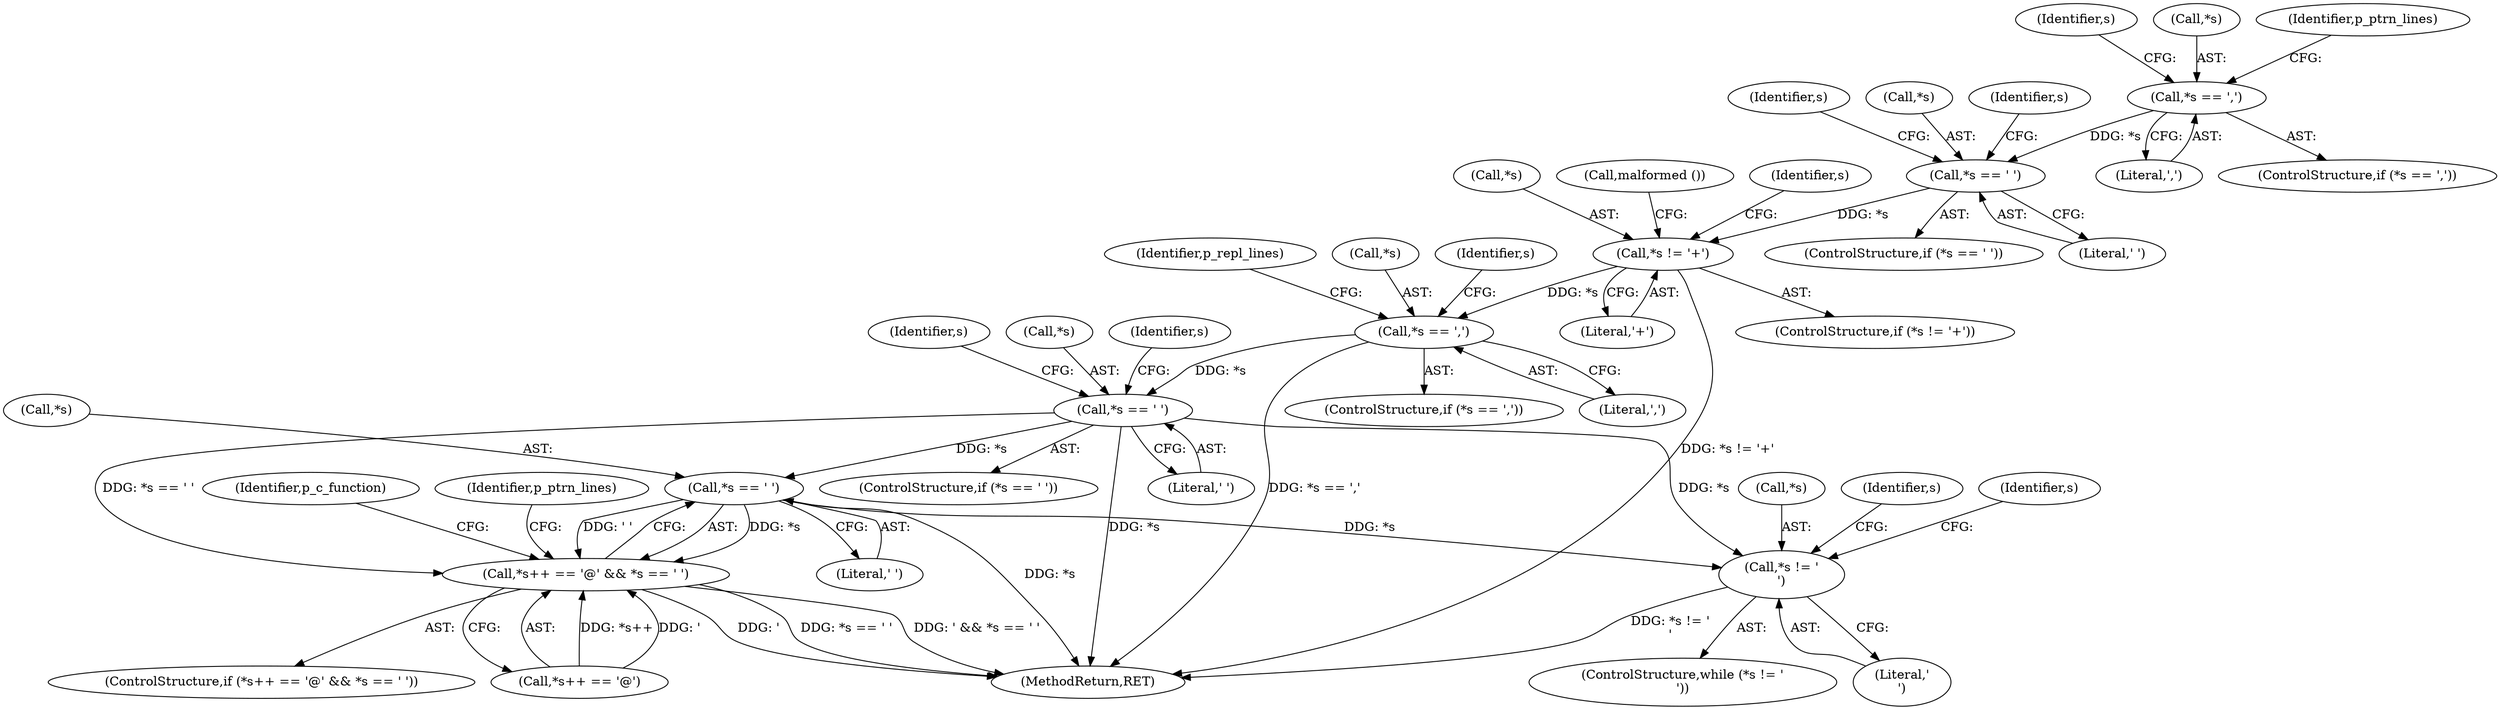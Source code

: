 digraph "0_savannah_0c08d7a902c6fdd49b704623a12d8d672ef18944@pointer" {
"1001691" [label="(Call,*s == ' ')"];
"1001671" [label="(Call,*s == ' ')"];
"1001647" [label="(Call,*s == ',')"];
"1001633" [label="(Call,*s != '+')"];
"1001626" [label="(Call,*s == ' ')"];
"1001602" [label="(Call,*s == ',')"];
"1001685" [label="(Call,*s++ == '@' && *s == ' ')"];
"1001700" [label="(Call,*s != '\n')"];
"1001607" [label="(Identifier,s)"];
"1001703" [label="(Literal,'\n')"];
"1001650" [label="(Literal,',')"];
"1002772" [label="(MethodReturn,RET)"];
"1001629" [label="(Literal,' ')"];
"1001700" [label="(Call,*s != '\n')"];
"1001672" [label="(Call,*s)"];
"1001634" [label="(Call,*s)"];
"1001602" [label="(Call,*s == ',')"];
"1001661" [label="(Identifier,p_repl_lines)"];
"1001631" [label="(Identifier,s)"];
"1001603" [label="(Call,*s)"];
"1001626" [label="(Call,*s == ' ')"];
"1001676" [label="(Identifier,s)"];
"1001632" [label="(ControlStructure,if (*s != '+'))"];
"1001699" [label="(ControlStructure,while (*s != '\n'))"];
"1001646" [label="(ControlStructure,if (*s == ','))"];
"1001601" [label="(ControlStructure,if (*s == ','))"];
"1001627" [label="(Call,*s)"];
"1001684" [label="(ControlStructure,if (*s++ == '@' && *s == ' '))"];
"1001671" [label="(Call,*s == ' ')"];
"1001691" [label="(Call,*s == ' ')"];
"1001685" [label="(Call,*s++ == '@' && *s == ' ')"];
"1001681" [label="(Identifier,s)"];
"1001722" [label="(Identifier,p_ptrn_lines)"];
"1001694" [label="(Literal,' ')"];
"1001697" [label="(Identifier,p_c_function)"];
"1001647" [label="(Call,*s == ',')"];
"1001648" [label="(Call,*s)"];
"1001635" [label="(Identifier,s)"];
"1001652" [label="(Identifier,s)"];
"1001692" [label="(Call,*s)"];
"1001616" [label="(Identifier,p_ptrn_lines)"];
"1001636" [label="(Literal,'+')"];
"1001705" [label="(Identifier,s)"];
"1001708" [label="(Identifier,s)"];
"1001637" [label="(Call,malformed ())"];
"1001686" [label="(Call,*s++ == '@')"];
"1001701" [label="(Call,*s)"];
"1001633" [label="(Call,*s != '+')"];
"1001639" [label="(Identifier,s)"];
"1001605" [label="(Literal,',')"];
"1001670" [label="(ControlStructure,if (*s == ' '))"];
"1001625" [label="(ControlStructure,if (*s == ' '))"];
"1001674" [label="(Literal,' ')"];
"1001691" -> "1001685"  [label="AST: "];
"1001691" -> "1001694"  [label="CFG: "];
"1001692" -> "1001691"  [label="AST: "];
"1001694" -> "1001691"  [label="AST: "];
"1001685" -> "1001691"  [label="CFG: "];
"1001691" -> "1002772"  [label="DDG: *s"];
"1001691" -> "1001685"  [label="DDG: *s"];
"1001691" -> "1001685"  [label="DDG: ' '"];
"1001671" -> "1001691"  [label="DDG: *s"];
"1001691" -> "1001700"  [label="DDG: *s"];
"1001671" -> "1001670"  [label="AST: "];
"1001671" -> "1001674"  [label="CFG: "];
"1001672" -> "1001671"  [label="AST: "];
"1001674" -> "1001671"  [label="AST: "];
"1001676" -> "1001671"  [label="CFG: "];
"1001681" -> "1001671"  [label="CFG: "];
"1001671" -> "1002772"  [label="DDG: *s"];
"1001647" -> "1001671"  [label="DDG: *s"];
"1001671" -> "1001685"  [label="DDG: *s == ' '"];
"1001671" -> "1001700"  [label="DDG: *s"];
"1001647" -> "1001646"  [label="AST: "];
"1001647" -> "1001650"  [label="CFG: "];
"1001648" -> "1001647"  [label="AST: "];
"1001650" -> "1001647"  [label="AST: "];
"1001652" -> "1001647"  [label="CFG: "];
"1001661" -> "1001647"  [label="CFG: "];
"1001647" -> "1002772"  [label="DDG: *s == ','"];
"1001633" -> "1001647"  [label="DDG: *s"];
"1001633" -> "1001632"  [label="AST: "];
"1001633" -> "1001636"  [label="CFG: "];
"1001634" -> "1001633"  [label="AST: "];
"1001636" -> "1001633"  [label="AST: "];
"1001637" -> "1001633"  [label="CFG: "];
"1001639" -> "1001633"  [label="CFG: "];
"1001633" -> "1002772"  [label="DDG: *s != '+'"];
"1001626" -> "1001633"  [label="DDG: *s"];
"1001626" -> "1001625"  [label="AST: "];
"1001626" -> "1001629"  [label="CFG: "];
"1001627" -> "1001626"  [label="AST: "];
"1001629" -> "1001626"  [label="AST: "];
"1001631" -> "1001626"  [label="CFG: "];
"1001635" -> "1001626"  [label="CFG: "];
"1001602" -> "1001626"  [label="DDG: *s"];
"1001602" -> "1001601"  [label="AST: "];
"1001602" -> "1001605"  [label="CFG: "];
"1001603" -> "1001602"  [label="AST: "];
"1001605" -> "1001602"  [label="AST: "];
"1001607" -> "1001602"  [label="CFG: "];
"1001616" -> "1001602"  [label="CFG: "];
"1001685" -> "1001684"  [label="AST: "];
"1001685" -> "1001686"  [label="CFG: "];
"1001686" -> "1001685"  [label="AST: "];
"1001697" -> "1001685"  [label="CFG: "];
"1001722" -> "1001685"  [label="CFG: "];
"1001685" -> "1002772"  [label="DDG: '"];
"1001685" -> "1002772"  [label="DDG: *s == ' '"];
"1001685" -> "1002772"  [label="DDG: ' && *s == ' '"];
"1001686" -> "1001685"  [label="DDG: *s++"];
"1001686" -> "1001685"  [label="DDG: '"];
"1001700" -> "1001699"  [label="AST: "];
"1001700" -> "1001703"  [label="CFG: "];
"1001701" -> "1001700"  [label="AST: "];
"1001703" -> "1001700"  [label="AST: "];
"1001705" -> "1001700"  [label="CFG: "];
"1001708" -> "1001700"  [label="CFG: "];
"1001700" -> "1002772"  [label="DDG: *s != '\n'"];
}
